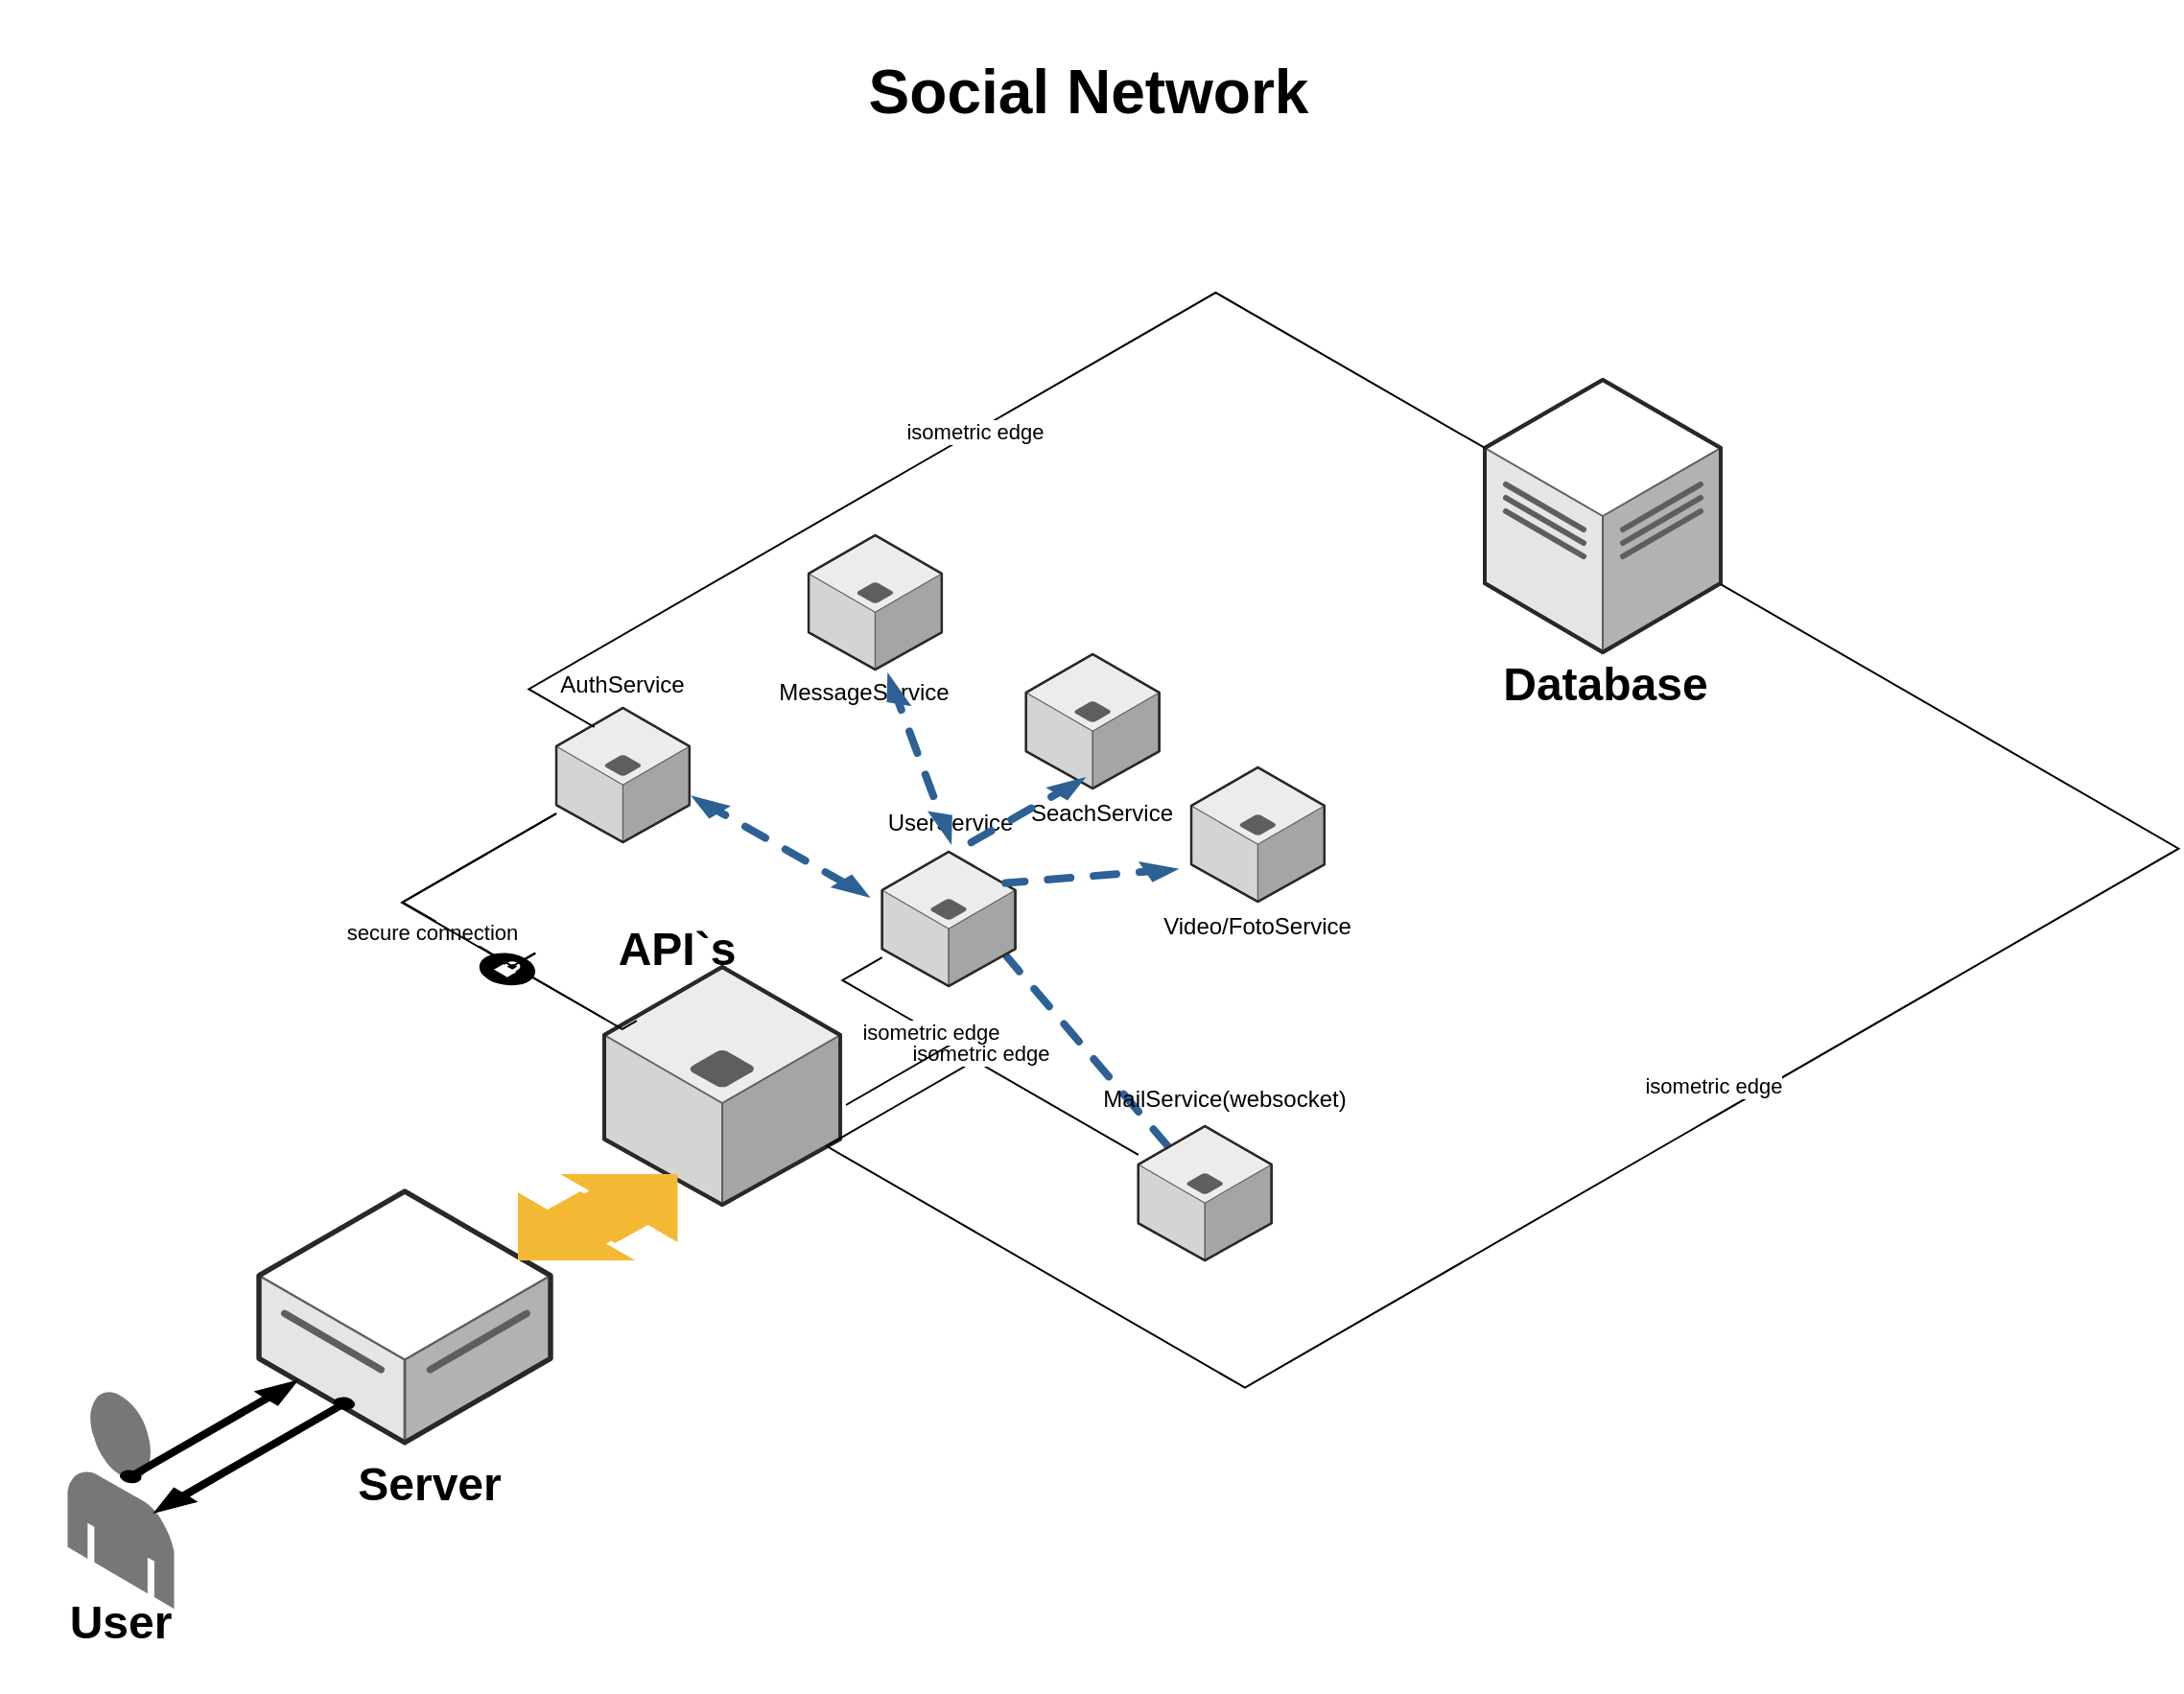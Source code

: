 <mxfile version="17.5.0" type="github">
  <diagram name="Page-1" id="aaaa8250-4180-3840-79b5-4cada1eebb92">
    <mxGraphModel dx="1384" dy="-336" grid="1" gridSize="9" guides="1" tooltips="1" connect="1" arrows="1" fold="1" page="1" pageScale="1" pageWidth="850" pageHeight="1100" background="none" math="0" shadow="0">
      <root>
        <mxCell id="0" />
        <mxCell id="1" parent="0" />
        <mxCell id="39qCU2heO2Iu_GraO4tg-100" value="" style="verticalLabelPosition=bottom;html=1;verticalAlign=top;strokeWidth=1;align=center;outlineConnect=0;dashed=0;outlineConnect=0;shape=mxgraph.aws3d.dashedArrowlessEdge2;strokeColor=#2D6195;aspect=fixed;shadow=0;sketch=0;fontSize=11;rotation=20;gradientColor=none;" vertex="1" parent="1">
          <mxGeometry x="517.76" y="1784.03" width="116.28" height="66.24" as="geometry" />
        </mxCell>
        <mxCell id="39qCU2heO2Iu_GraO4tg-7" value="" style="verticalLabelPosition=bottom;html=1;verticalAlign=top;strokeWidth=1;align=center;outlineConnect=0;dashed=0;outlineConnect=0;shape=mxgraph.aws3d.dataCenter;strokeColor=#5E5E5E;aspect=fixed;fontSize=11;" vertex="1" parent="1">
          <mxGeometry x="783" y="1467" width="123" height="142" as="geometry" />
        </mxCell>
        <mxCell id="39qCU2heO2Iu_GraO4tg-8" value="" style="verticalLabelPosition=bottom;html=1;verticalAlign=top;strokeWidth=1;align=center;outlineConnect=0;dashed=0;outlineConnect=0;shape=mxgraph.aws3d.end_user;strokeColor=none;fillColor=#777777;aspect=fixed;" vertex="1" parent="1">
          <mxGeometry x="44.25" y="1993.88" width="55.5" height="113.79" as="geometry" />
        </mxCell>
        <mxCell id="39qCU2heO2Iu_GraO4tg-9" value="&lt;h1&gt;User&lt;/h1&gt;" style="text;html=1;strokeColor=none;fillColor=none;align=center;verticalAlign=middle;whiteSpace=wrap;rounded=0;" vertex="1" parent="1">
          <mxGeometry x="9" y="2079" width="126" height="72" as="geometry" />
        </mxCell>
        <mxCell id="39qCU2heO2Iu_GraO4tg-10" value="" style="verticalLabelPosition=bottom;html=1;verticalAlign=top;strokeWidth=1;align=center;outlineConnect=0;dashed=0;outlineConnect=0;shape=mxgraph.aws3d.dataServer;strokeColor=#5E5E5E;aspect=fixed;fontSize=11;" vertex="1" parent="1">
          <mxGeometry x="144" y="1890" width="152" height="130.99" as="geometry" />
        </mxCell>
        <mxCell id="39qCU2heO2Iu_GraO4tg-11" value="&lt;h1&gt;Server&lt;/h1&gt;" style="text;html=1;strokeColor=none;fillColor=none;align=center;verticalAlign=middle;whiteSpace=wrap;rounded=0;" vertex="1" parent="1">
          <mxGeometry x="170" y="2007" width="126" height="72" as="geometry" />
        </mxCell>
        <mxCell id="39qCU2heO2Iu_GraO4tg-12" value="" style="verticalLabelPosition=bottom;html=1;verticalAlign=top;strokeWidth=1;align=center;outlineConnect=0;dashed=0;outlineConnect=0;shape=mxgraph.aws3d.arrowNE;fillColor=#000000;aspect=fixed;fontSize=11;" vertex="1" parent="1">
          <mxGeometry x="72" y="1989" width="91.5" height="52.29" as="geometry" />
        </mxCell>
        <mxCell id="39qCU2heO2Iu_GraO4tg-13" value="" style="verticalLabelPosition=bottom;html=1;verticalAlign=top;strokeWidth=1;align=center;outlineConnect=0;dashed=0;outlineConnect=0;shape=mxgraph.aws3d.arrowSW;fillColor=#000000;aspect=fixed;fontSize=11;shadow=0;sketch=0;" vertex="1" parent="1">
          <mxGeometry x="90" y="1998" width="103.47" height="59.13" as="geometry" />
        </mxCell>
        <mxCell id="39qCU2heO2Iu_GraO4tg-71" value="&lt;h1&gt;Database&lt;/h1&gt;" style="text;html=1;strokeColor=none;fillColor=none;align=center;verticalAlign=middle;whiteSpace=wrap;rounded=0;" vertex="1" parent="1">
          <mxGeometry x="783" y="1590" width="126" height="72" as="geometry" />
        </mxCell>
        <mxCell id="39qCU2heO2Iu_GraO4tg-72" value="" style="verticalLabelPosition=bottom;html=1;verticalAlign=top;strokeWidth=1;align=center;outlineConnect=0;dashed=0;outlineConnect=0;shape=mxgraph.aws3d.application_server;fillColor=#ECECEC;strokeColor=#5E5E5E;aspect=fixed;shadow=0;sketch=0;fontSize=11;" vertex="1" parent="1">
          <mxGeometry x="324" y="1773" width="123" height="124" as="geometry" />
        </mxCell>
        <mxCell id="39qCU2heO2Iu_GraO4tg-75" value="&lt;h1&gt;&lt;span class=&quot;VIiyi&quot; lang=&quot;en&quot;&gt;&lt;span class=&quot;JLqJ4b ChMk0b&quot;&gt;&lt;span class=&quot;Q4iAWc&quot;&gt;API`s&lt;/span&gt;&lt;/span&gt;&lt;/span&gt;&lt;/h1&gt;" style="text;html=1;strokeColor=none;fillColor=none;align=center;verticalAlign=middle;whiteSpace=wrap;rounded=0;" vertex="1" parent="1">
          <mxGeometry x="299" y="1728" width="126" height="72" as="geometry" />
        </mxCell>
        <mxCell id="39qCU2heO2Iu_GraO4tg-77" value="" style="verticalLabelPosition=bottom;html=1;verticalAlign=top;strokeWidth=1;align=center;outlineConnect=0;dashed=0;outlineConnect=0;shape=mxgraph.aws3d.flatEdge2;strokeColor=none;fillColor=#F4B934;aspect=fixed;shadow=0;sketch=0;fontSize=11;rotation=-180;" vertex="1" parent="1">
          <mxGeometry x="279" y="1890" width="63.2" height="36" as="geometry" />
        </mxCell>
        <mxCell id="39qCU2heO2Iu_GraO4tg-79" value="" style="verticalLabelPosition=bottom;html=1;verticalAlign=top;strokeWidth=1;align=center;outlineConnect=0;dashed=0;outlineConnect=0;shape=mxgraph.aws3d.flatEdge2;strokeColor=none;fillColor=#F4B934;aspect=fixed;shadow=0;sketch=0;fontSize=11;" vertex="1" parent="1">
          <mxGeometry x="299" y="1881" width="63.2" height="36" as="geometry" />
        </mxCell>
        <mxCell id="39qCU2heO2Iu_GraO4tg-80" value="" style="verticalLabelPosition=bottom;html=1;verticalAlign=top;strokeWidth=1;align=center;outlineConnect=0;dashed=0;outlineConnect=0;shape=mxgraph.aws3d.application_server;fillColor=#ECECEC;strokeColor=#5E5E5E;aspect=fixed;shadow=0;sketch=0;fontSize=11;" vertex="1" parent="1">
          <mxGeometry x="299" y="1638" width="69.44" height="70" as="geometry" />
        </mxCell>
        <mxCell id="39qCU2heO2Iu_GraO4tg-82" value="" style="verticalLabelPosition=bottom;html=1;verticalAlign=top;strokeWidth=1;align=center;outlineConnect=0;dashed=0;outlineConnect=0;shape=mxgraph.aws3d.application_server;fillColor=#ECECEC;strokeColor=#5E5E5E;aspect=fixed;shadow=0;sketch=0;fontSize=11;" vertex="1" parent="1">
          <mxGeometry x="602.4" y="1856" width="69.44" height="70" as="geometry" />
        </mxCell>
        <mxCell id="39qCU2heO2Iu_GraO4tg-83" value="" style="verticalLabelPosition=bottom;html=1;verticalAlign=top;strokeWidth=1;align=center;outlineConnect=0;dashed=0;outlineConnect=0;shape=mxgraph.aws3d.application_server;fillColor=#ECECEC;strokeColor=#5E5E5E;aspect=fixed;shadow=0;sketch=0;fontSize=11;" vertex="1" parent="1">
          <mxGeometry x="543.88" y="1610" width="69.44" height="70" as="geometry" />
        </mxCell>
        <mxCell id="39qCU2heO2Iu_GraO4tg-84" value="AuthService" style="text;html=1;strokeColor=none;fillColor=none;align=center;verticalAlign=middle;whiteSpace=wrap;rounded=0;" vertex="1" parent="1">
          <mxGeometry x="288.08" y="1602" width="91.28" height="48" as="geometry" />
        </mxCell>
        <mxCell id="39qCU2heO2Iu_GraO4tg-86" value="MailService(websocket)" style="text;html=1;strokeColor=none;fillColor=none;align=center;verticalAlign=middle;whiteSpace=wrap;rounded=0;" vertex="1" parent="1">
          <mxGeometry x="602.4" y="1818" width="91.28" height="48" as="geometry" />
        </mxCell>
        <mxCell id="39qCU2heO2Iu_GraO4tg-87" value="isometric edge" style="edgeStyle=isometricEdgeStyle;endArrow=none;html=1;elbow=vertical;rounded=0;fontSize=11;" edge="1" parent="1" source="39qCU2heO2Iu_GraO4tg-72" target="39qCU2heO2Iu_GraO4tg-7">
          <mxGeometry x="-0.012" y="14" width="50" height="100" relative="1" as="geometry">
            <mxPoint x="486" y="1917" as="sourcePoint" />
            <mxPoint x="801" y="1746" as="targetPoint" />
            <Array as="points">
              <mxPoint x="882" y="1863" />
              <mxPoint x="720" y="1890" />
              <mxPoint x="684" y="1872" />
            </Array>
            <mxPoint as="offset" />
          </mxGeometry>
        </mxCell>
        <mxCell id="39qCU2heO2Iu_GraO4tg-88" value="SeachService" style="text;html=1;strokeColor=none;fillColor=none;align=center;verticalAlign=middle;whiteSpace=wrap;rounded=0;" vertex="1" parent="1">
          <mxGeometry x="538.28" y="1669" width="91.28" height="48" as="geometry" />
        </mxCell>
        <mxCell id="39qCU2heO2Iu_GraO4tg-91" value="" style="verticalLabelPosition=bottom;html=1;verticalAlign=top;strokeWidth=1;align=center;outlineConnect=0;dashed=0;outlineConnect=0;shape=mxgraph.aws3d.application_server;fillColor=#ECECEC;strokeColor=#5E5E5E;aspect=fixed;shadow=0;sketch=0;fontSize=11;" vertex="1" parent="1">
          <mxGeometry x="630" y="1669" width="69.44" height="70" as="geometry" />
        </mxCell>
        <mxCell id="39qCU2heO2Iu_GraO4tg-92" value="Video/FotoService" style="text;html=1;strokeColor=none;fillColor=none;align=center;verticalAlign=middle;whiteSpace=wrap;rounded=0;" vertex="1" parent="1">
          <mxGeometry x="619.08" y="1728" width="91.28" height="48" as="geometry" />
        </mxCell>
        <mxCell id="39qCU2heO2Iu_GraO4tg-93" value="isometric edge" style="edgeStyle=isometricEdgeStyle;endArrow=none;html=1;elbow=vertical;rounded=0;fontSize=11;" edge="1" parent="1" source="39qCU2heO2Iu_GraO4tg-72" target="39qCU2heO2Iu_GraO4tg-82">
          <mxGeometry x="0.004" y="4" width="50" height="100" relative="1" as="geometry">
            <mxPoint x="507.8" y="1881" as="sourcePoint" />
            <mxPoint x="557.8" y="1781" as="targetPoint" />
            <Array as="points">
              <mxPoint x="477" y="1845" />
            </Array>
            <mxPoint y="-1" as="offset" />
          </mxGeometry>
        </mxCell>
        <mxCell id="39qCU2heO2Iu_GraO4tg-96" value="secure connection" style="edgeStyle=isometricEdgeStyle;endArrow=none;html=1;rounded=0;fontSize=11;startArrow=none;" edge="1" parent="1" source="39qCU2heO2Iu_GraO4tg-108" target="39qCU2heO2Iu_GraO4tg-80">
          <mxGeometry x="0.196" y="6" width="50" height="100" relative="1" as="geometry">
            <mxPoint x="405" y="1782" as="sourcePoint" />
            <mxPoint x="374" y="1746" as="targetPoint" />
            <Array as="points">
              <mxPoint x="324" y="1800" />
              <mxPoint x="342" y="1719" />
            </Array>
            <mxPoint as="offset" />
          </mxGeometry>
        </mxCell>
        <mxCell id="39qCU2heO2Iu_GraO4tg-98" value="" style="group" vertex="1" connectable="0" parent="1">
          <mxGeometry x="459" y="1674" width="116.15" height="109" as="geometry" />
        </mxCell>
        <mxCell id="39qCU2heO2Iu_GraO4tg-89" value="" style="verticalLabelPosition=bottom;html=1;verticalAlign=top;strokeWidth=1;align=center;outlineConnect=0;dashed=0;outlineConnect=0;shape=mxgraph.aws3d.application_server;fillColor=#ECECEC;strokeColor=#5E5E5E;aspect=fixed;shadow=0;sketch=0;fontSize=11;" vertex="1" parent="39qCU2heO2Iu_GraO4tg-98">
          <mxGeometry x="9.84" y="39" width="69.44" height="70" as="geometry" />
        </mxCell>
        <mxCell id="39qCU2heO2Iu_GraO4tg-90" value="UserService" style="text;html=1;strokeColor=none;fillColor=none;align=center;verticalAlign=middle;whiteSpace=wrap;rounded=0;" vertex="1" parent="39qCU2heO2Iu_GraO4tg-98">
          <mxGeometry width="91.28" height="48" as="geometry" />
        </mxCell>
        <mxCell id="39qCU2heO2Iu_GraO4tg-104" value="" style="verticalLabelPosition=bottom;html=1;verticalAlign=top;strokeWidth=1;align=center;outlineConnect=0;dashed=0;outlineConnect=0;shape=mxgraph.aws3d.dashedEdge2;strokeColor=#2D6195;aspect=fixed;shadow=0;sketch=0;fontSize=11;gradientColor=none;rotation=0;" vertex="1" parent="39qCU2heO2Iu_GraO4tg-98">
          <mxGeometry x="47.68" width="68.47" height="39" as="geometry" />
        </mxCell>
        <mxCell id="39qCU2heO2Iu_GraO4tg-99" value="" style="verticalLabelPosition=bottom;html=1;verticalAlign=top;strokeWidth=1;align=center;outlineConnect=0;dashed=0;outlineConnect=0;shape=mxgraph.aws3d.dashedEdgeDouble2;strokeColor=#2D6195;aspect=fixed;shadow=0;sketch=0;fontSize=11;" vertex="1" parent="1">
          <mxGeometry x="369" y="1683.57" width="93.8" height="53.43" as="geometry" />
        </mxCell>
        <mxCell id="39qCU2heO2Iu_GraO4tg-103" value="isometric edge" style="edgeStyle=isometricEdgeStyle;endArrow=none;html=1;rounded=0;fontSize=11;" edge="1" parent="1" target="39qCU2heO2Iu_GraO4tg-89">
          <mxGeometry width="50" height="100" relative="1" as="geometry">
            <mxPoint x="450" y="1845" as="sourcePoint" />
            <mxPoint x="477" y="1782" as="targetPoint" />
          </mxGeometry>
        </mxCell>
        <mxCell id="39qCU2heO2Iu_GraO4tg-105" value="" style="verticalLabelPosition=bottom;html=1;verticalAlign=top;strokeWidth=1;align=center;outlineConnect=0;dashed=0;outlineConnect=0;shape=mxgraph.aws3d.dashedEdge2;strokeColor=#2D6195;aspect=fixed;shadow=0;sketch=0;fontSize=11;gradientColor=none;rotation=25;" vertex="1" parent="1">
          <mxGeometry x="538.93" y="1703.09" width="79.01" height="45" as="geometry" />
        </mxCell>
        <mxCell id="39qCU2heO2Iu_GraO4tg-107" value="" style="group" vertex="1" connectable="0" parent="1">
          <mxGeometry x="414.0" y="1548" width="119.46" height="140.24" as="geometry" />
        </mxCell>
        <mxCell id="39qCU2heO2Iu_GraO4tg-81" value="" style="verticalLabelPosition=bottom;html=1;verticalAlign=top;strokeWidth=1;align=center;outlineConnect=0;dashed=0;outlineConnect=0;shape=mxgraph.aws3d.application_server;fillColor=#ECECEC;strokeColor=#5E5E5E;aspect=fixed;shadow=0;sketch=0;fontSize=11;" vertex="1" parent="39qCU2heO2Iu_GraO4tg-107">
          <mxGeometry x="16.52" width="69.44" height="70" as="geometry" />
        </mxCell>
        <mxCell id="39qCU2heO2Iu_GraO4tg-85" value="MessageService" style="text;html=1;strokeColor=none;fillColor=none;align=center;verticalAlign=middle;whiteSpace=wrap;rounded=0;" vertex="1" parent="39qCU2heO2Iu_GraO4tg-107">
          <mxGeometry y="58" width="91.28" height="48" as="geometry" />
        </mxCell>
        <mxCell id="39qCU2heO2Iu_GraO4tg-106" value="" style="verticalLabelPosition=bottom;html=1;verticalAlign=top;strokeWidth=1;align=center;outlineConnect=0;dashed=0;outlineConnect=0;shape=mxgraph.aws3d.dashedEdgeDouble2;strokeColor=#2D6195;aspect=fixed;shadow=0;sketch=0;fontSize=11;gradientColor=none;rotation=40;" vertex="1" parent="39qCU2heO2Iu_GraO4tg-107">
          <mxGeometry x="32.6" y="92.69" width="83.46" height="47.55" as="geometry" />
        </mxCell>
        <mxCell id="39qCU2heO2Iu_GraO4tg-109" value="" style="edgeStyle=isometricEdgeStyle;endArrow=none;html=1;rounded=0;fontSize=11;exitX=0.333;exitY=1.014;exitDx=0;exitDy=0;exitPerimeter=0;" edge="1" parent="1" source="39qCU2heO2Iu_GraO4tg-75" target="39qCU2heO2Iu_GraO4tg-108">
          <mxGeometry width="50" height="100" relative="1" as="geometry">
            <mxPoint x="405" y="1782" as="sourcePoint" />
            <mxPoint x="299" y="1693.046" as="targetPoint" />
            <Array as="points">
              <mxPoint x="324" y="1800" />
              <mxPoint x="351" y="1818" />
              <mxPoint x="306" y="1791" />
              <mxPoint x="261" y="1764" />
            </Array>
          </mxGeometry>
        </mxCell>
        <mxCell id="39qCU2heO2Iu_GraO4tg-108" value="" style="verticalLabelPosition=bottom;html=1;verticalAlign=top;strokeWidth=1;align=center;outlineConnect=0;dashed=0;outlineConnect=0;shape=mxgraph.aws3d.secureConnection;fillColor=#000000;strokeColor=#ffffff;aspect=fixed;shadow=0;sketch=0;fontSize=11;" vertex="1" parent="1">
          <mxGeometry x="258.74" y="1765.5" width="29.34" height="17.5" as="geometry" />
        </mxCell>
        <mxCell id="39qCU2heO2Iu_GraO4tg-110" value="" style="edgeStyle=isometricEdgeStyle;endArrow=none;html=1;rounded=0;fontSize=11;startArrow=none;" edge="1" parent="1" source="39qCU2heO2Iu_GraO4tg-80" target="39qCU2heO2Iu_GraO4tg-108">
          <mxGeometry width="50" height="100" relative="1" as="geometry">
            <mxPoint x="299" y="1693.046" as="sourcePoint" />
            <mxPoint x="299" y="1693.046" as="targetPoint" />
            <Array as="points">
              <mxPoint x="261" y="1764" />
            </Array>
          </mxGeometry>
        </mxCell>
        <mxCell id="39qCU2heO2Iu_GraO4tg-112" value="isometric edge" style="edgeStyle=isometricEdgeStyle;endArrow=none;html=1;elbow=vertical;rounded=0;fontSize=11;" edge="1" parent="1" target="39qCU2heO2Iu_GraO4tg-7">
          <mxGeometry width="50" height="100" relative="1" as="geometry">
            <mxPoint x="318.88" y="1648" as="sourcePoint" />
            <mxPoint x="368.88" y="1548" as="targetPoint" />
            <Array as="points">
              <mxPoint x="486" y="1512" />
            </Array>
          </mxGeometry>
        </mxCell>
        <mxCell id="39qCU2heO2Iu_GraO4tg-113" value="&lt;h1 style=&quot;line-height: 1.5 ; font-size: 32px&quot;&gt;Social Network&lt;/h1&gt;&lt;div&gt;&lt;br&gt;&lt;/div&gt;" style="text;html=1;align=center;verticalAlign=middle;resizable=0;points=[];autosize=1;strokeColor=none;fillColor=none;fontSize=11;" vertex="1" parent="1">
          <mxGeometry x="454.4" y="1269" width="243" height="108" as="geometry" />
        </mxCell>
      </root>
    </mxGraphModel>
  </diagram>
</mxfile>
